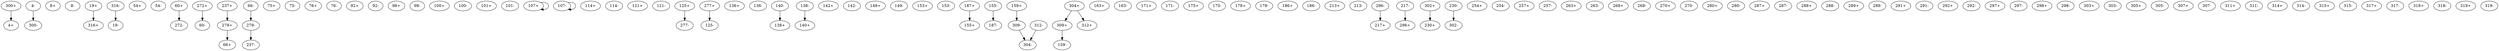 digraph adj {
graph [k=45]
edge [d=-44]
"4+" [l=50 C=47]
"4-" [l=50 C=47]
"8+" [l=112 C=382]
"8-" [l=112 C=382]
"19+" [l=149 C=406]
"19-" [l=149 C=406]
"54+" [l=71 C=208]
"54-" [l=71 C=208]
"60+" [l=153 C=987]
"60-" [l=153 C=987]
"66+" [l=127 C=473]
"66-" [l=127 C=473]
"75+" [l=97 C=313]
"75-" [l=97 C=313]
"76+" [l=165 C=1091]
"76-" [l=165 C=1091]
"92+" [l=133 C=442]
"92-" [l=133 C=442]
"98+" [l=184 C=735]
"98-" [l=184 C=735]
"100+" [l=117 C=315]
"100-" [l=117 C=315]
"101+" [l=205 C=1057]
"101-" [l=205 C=1057]
"107+" [l=45 C=6]
"107-" [l=45 C=6]
"114+" [l=106 C=470]
"114-" [l=106 C=470]
"121+" [l=99 C=309]
"121-" [l=99 C=309]
"125+" [l=122 C=369]
"125-" [l=122 C=369]
"136+" [l=189 C=653]
"136-" [l=189 C=653]
"138+" [l=110 C=516]
"138-" [l=110 C=516]
"140+" [l=2038 C=19872]
"140-" [l=2038 C=19872]
"142+" [l=214 C=1213]
"142-" [l=214 C=1213]
"149+" [l=171 C=1079]
"149-" [l=171 C=1079]
"153+" [l=90 C=338]
"153-" [l=90 C=338]
"155+" [l=49 C=32]
"155-" [l=49 C=32]
"159+" [l=118 C=431]
"159-" [l=118 C=431]
"163+" [l=146 C=460]
"163-" [l=146 C=460]
"171+" [l=118 C=560]
"171-" [l=118 C=560]
"175+" [l=56 C=165]
"175-" [l=56 C=165]
"178+" [l=191 C=778]
"178-" [l=191 C=778]
"186+" [l=458 C=3548]
"186-" [l=458 C=3548]
"187+" [l=67 C=156]
"187-" [l=67 C=156]
"213+" [l=67 C=563]
"213-" [l=67 C=563]
"217+" [l=94 C=335]
"217-" [l=94 C=335]
"230+" [l=95 C=338]
"230-" [l=95 C=338]
"237+" [l=91 C=440]
"237-" [l=91 C=440]
"254+" [l=2496 C=24820]
"254-" [l=2496 C=24820]
"257+" [l=20978 C=198730]
"257-" [l=20978 C=198730]
"263+" [l=1610 C=13471]
"263-" [l=1610 C=13471]
"268+" [l=683 C=4725]
"268-" [l=683 C=4725]
"270+" [l=1848 C=16597]
"270-" [l=1848 C=16597]
"272+" [l=1729 C=16235]
"272-" [l=1729 C=16235]
"277+" [l=4022 C=41791]
"277-" [l=4022 C=41791]
"279+" [l=10248 C=104122]
"279-" [l=10248 C=104122]
"280+" [l=2951 C=27534]
"280-" [l=2951 C=27534]
"287+" [l=7898 C=70339]
"287-" [l=7898 C=70339]
"288+" [l=1607 C=14313]
"288-" [l=1607 C=14313]
"289+" [l=6786 C=68522]
"289-" [l=6786 C=68522]
"291+" [l=2481 C=24258]
"291-" [l=2481 C=24258]
"292+" [l=1969 C=17003]
"292-" [l=1969 C=17003]
"296+" [l=6432 C=58454]
"296-" [l=6432 C=58454]
"297+" [l=1631 C=12038]
"297-" [l=1631 C=12038]
"298+" [l=2418 C=23963]
"298-" [l=2418 C=23963]
"300+" [l=7111 C=68836]
"300-" [l=7111 C=68836]
"302+" [l=1939 C=15968]
"302-" [l=1939 C=15968]
"303+" [l=7265 C=71655]
"303-" [l=7265 C=71655]
"304+" [l=13457 C=127662]
"304-" [l=13457 C=127662]
"305+" [l=4943 C=43025]
"305-" [l=4943 C=43025]
"307+" [l=4853 C=47568]
"307-" [l=4853 C=47568]
"309+" [l=4778 C=41837]
"309-" [l=4778 C=41837]
"311+" [l=7639 C=70215]
"311-" [l=7639 C=70215]
"312+" [l=6156 C=52672]
"312-" [l=6156 C=52672]
"314+" [l=4635 C=41258]
"314-" [l=4635 C=41258]
"315+" [l=14743 C=145623]
"315-" [l=14743 C=145623]
"316+" [l=21988 C=202397]
"316-" [l=21988 C=202397]
"317+" [l=8644 C=78830]
"317-" [l=8644 C=78830]
"318+" [l=6195 C=65294]
"318-" [l=6195 C=65294]
"319+" [l=16466 C=151021]
"319-" [l=16466 C=151021]
"4-" -> "300-"
"19+" -> "316+" [d=-37]
"60+" -> "272-"
"66-" -> "279-" [d=-40]
"107+" -> "107+" [d=-43]
"107-" -> "107-" [d=-43]
"125+" -> "277-" [d=-37]
"138-" -> "140+" [d=-39]
"140-" -> "138+" [d=-39]
"155-" -> "187-"
"159+" -> "309-" [d=-35]
"187+" -> "155+"
"217-" -> "296+" [d=-33]
"230-" -> "302-" [d=-15]
"237+" -> "279+" [d=-13]
"272+" -> "60-"
"277+" -> "125-" [d=-37]
"279+" -> "66+" [d=-40]
"279-" -> "237-" [d=-13]
"296-" -> "217+" [d=-33]
"300+" -> "4+"
"302+" -> "230+" [d=-15]
"304+" -> "309+" [d=-2629]
"304+" -> "312+" [d=-2629]
"309+" -> "159-" [d=-35]
"309-" -> "304-" [d=-2629]
"312-" -> "304-" [d=-2629]
"316-" -> "19-" [d=-37]
}
